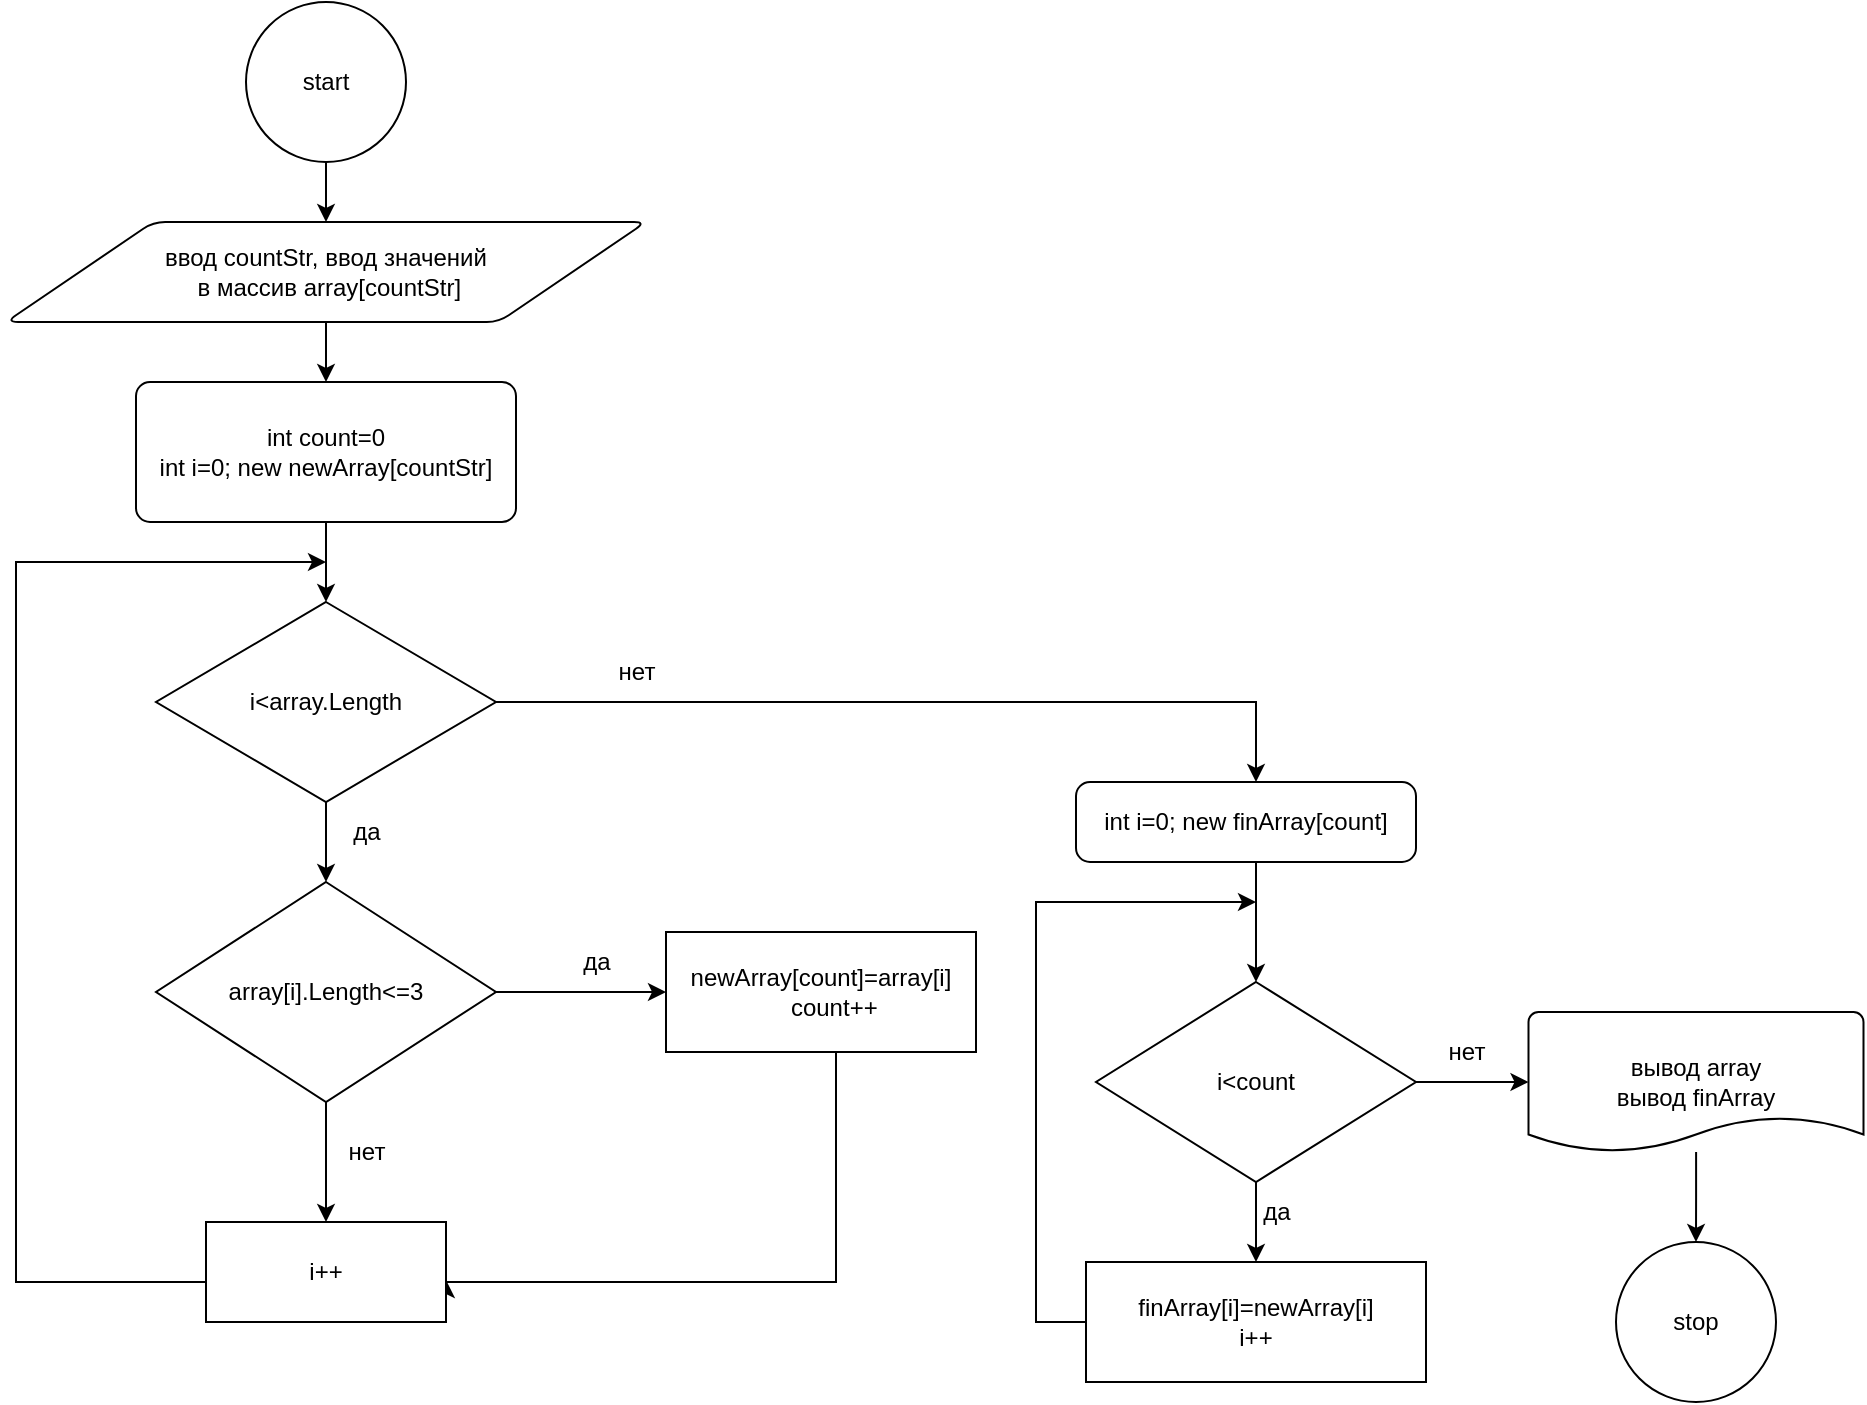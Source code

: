 <mxfile version="21.1.8" type="device">
  <diagram name="Страница 1" id="nJV3fG_oK9SSOodvqIoj">
    <mxGraphModel dx="1051" dy="538" grid="1" gridSize="10" guides="1" tooltips="1" connect="0" arrows="1" fold="1" page="1" pageScale="1" pageWidth="827" pageHeight="1169" math="0" shadow="0">
      <root>
        <mxCell id="0" />
        <mxCell id="1" parent="0" />
        <mxCell id="yLib2ikT-VHmUTMyQRbx-6" value="" style="edgeStyle=orthogonalEdgeStyle;rounded=0;orthogonalLoop=1;jettySize=auto;html=1;" parent="1" source="yLib2ikT-VHmUTMyQRbx-1" target="yLib2ikT-VHmUTMyQRbx-3" edge="1">
          <mxGeometry relative="1" as="geometry" />
        </mxCell>
        <mxCell id="yLib2ikT-VHmUTMyQRbx-1" value="start" style="ellipse;whiteSpace=wrap;html=1;aspect=fixed;" parent="1" vertex="1">
          <mxGeometry x="155" y="10" width="80" height="80" as="geometry" />
        </mxCell>
        <mxCell id="yLib2ikT-VHmUTMyQRbx-7" value="" style="edgeStyle=orthogonalEdgeStyle;rounded=0;orthogonalLoop=1;jettySize=auto;html=1;" parent="1" source="yLib2ikT-VHmUTMyQRbx-3" target="yLib2ikT-VHmUTMyQRbx-4" edge="1">
          <mxGeometry relative="1" as="geometry" />
        </mxCell>
        <mxCell id="yLib2ikT-VHmUTMyQRbx-3" value="&lt;div&gt;ввод countStr, ввод значений&lt;/div&gt;&lt;div&gt;&amp;nbsp;в массив array[countStr]&lt;/div&gt;" style="shape=parallelogram;html=1;strokeWidth=1;perimeter=parallelogramPerimeter;whiteSpace=wrap;rounded=1;arcSize=12;size=0.23;" parent="1" vertex="1">
          <mxGeometry x="35" y="120" width="320" height="50" as="geometry" />
        </mxCell>
        <mxCell id="bQTxKDOd2AOO6AVUDDyO-2" value="" style="edgeStyle=orthogonalEdgeStyle;rounded=0;orthogonalLoop=1;jettySize=auto;html=1;" parent="1" source="yLib2ikT-VHmUTMyQRbx-4" target="k6_uojSDHCdTjrBgOMYk-1" edge="1">
          <mxGeometry relative="1" as="geometry">
            <Array as="points">
              <mxPoint x="200" y="400" />
            </Array>
          </mxGeometry>
        </mxCell>
        <mxCell id="yLib2ikT-VHmUTMyQRbx-4" value="&lt;div&gt;int count=0&lt;/div&gt;&lt;div&gt;int i=0; new newArray[countStr]&lt;br&gt;&lt;/div&gt;" style="rounded=1;whiteSpace=wrap;html=1;absoluteArcSize=1;arcSize=14;strokeWidth=1;" parent="1" vertex="1">
          <mxGeometry x="100" y="200" width="190" height="70" as="geometry" />
        </mxCell>
        <mxCell id="PBNZfOZcsa5Y-hExRusX-22" value="" style="edgeStyle=orthogonalEdgeStyle;rounded=0;orthogonalLoop=1;jettySize=auto;html=1;" edge="1" parent="1" source="k6_uojSDHCdTjrBgOMYk-5" target="bQTxKDOd2AOO6AVUDDyO-52">
          <mxGeometry relative="1" as="geometry" />
        </mxCell>
        <mxCell id="k6_uojSDHCdTjrBgOMYk-5" value="&lt;div&gt;вывод array&lt;/div&gt;&lt;div&gt;вывод finArray&lt;br&gt;&lt;/div&gt;" style="strokeWidth=1;html=1;shape=mxgraph.flowchart.document2;whiteSpace=wrap;size=0.25;" parent="1" vertex="1">
          <mxGeometry x="796.25" y="515" width="167.5" height="70" as="geometry" />
        </mxCell>
        <mxCell id="k6_uojSDHCdTjrBgOMYk-10" value="да" style="text;html=1;align=center;verticalAlign=middle;resizable=0;points=[];autosize=1;strokeColor=none;fillColor=none;" parent="1" vertex="1">
          <mxGeometry x="195" y="410" width="40" height="30" as="geometry" />
        </mxCell>
        <mxCell id="bQTxKDOd2AOO6AVUDDyO-49" value="" style="edgeStyle=orthogonalEdgeStyle;rounded=0;orthogonalLoop=1;jettySize=auto;html=1;" parent="1" source="k6_uojSDHCdTjrBgOMYk-1" edge="1">
          <mxGeometry relative="1" as="geometry">
            <mxPoint x="195" y="450" as="targetPoint" />
          </mxGeometry>
        </mxCell>
        <mxCell id="PBNZfOZcsa5Y-hExRusX-20" style="edgeStyle=orthogonalEdgeStyle;rounded=0;orthogonalLoop=1;jettySize=auto;html=1;" edge="1" parent="1" source="k6_uojSDHCdTjrBgOMYk-1">
          <mxGeometry relative="1" as="geometry">
            <mxPoint x="660" y="400" as="targetPoint" />
            <Array as="points">
              <mxPoint x="660" y="360" />
            </Array>
          </mxGeometry>
        </mxCell>
        <mxCell id="k6_uojSDHCdTjrBgOMYk-1" value="i&amp;lt;array.Length" style="strokeWidth=1;html=1;shape=mxgraph.flowchart.decision;whiteSpace=wrap;" parent="1" vertex="1">
          <mxGeometry x="110" y="310" width="170" height="100" as="geometry" />
        </mxCell>
        <mxCell id="bQTxKDOd2AOO6AVUDDyO-12" value="нет" style="text;html=1;align=center;verticalAlign=middle;resizable=0;points=[];autosize=1;strokeColor=none;fillColor=none;" parent="1" vertex="1">
          <mxGeometry x="330" y="330" width="40" height="30" as="geometry" />
        </mxCell>
        <mxCell id="bQTxKDOd2AOO6AVUDDyO-52" value="stop" style="ellipse;whiteSpace=wrap;html=1;strokeWidth=1;" parent="1" vertex="1">
          <mxGeometry x="840" y="630" width="80" height="80" as="geometry" />
        </mxCell>
        <mxCell id="0v_MR3KI8PjabMFQm1Jn-4" value="" style="edgeStyle=orthogonalEdgeStyle;rounded=0;orthogonalLoop=1;jettySize=auto;html=1;" parent="1" source="0v_MR3KI8PjabMFQm1Jn-2" target="0v_MR3KI8PjabMFQm1Jn-3" edge="1">
          <mxGeometry relative="1" as="geometry" />
        </mxCell>
        <mxCell id="PBNZfOZcsa5Y-hExRusX-5" value="" style="edgeStyle=orthogonalEdgeStyle;rounded=0;orthogonalLoop=1;jettySize=auto;html=1;" edge="1" parent="1" source="0v_MR3KI8PjabMFQm1Jn-2" target="0v_MR3KI8PjabMFQm1Jn-14">
          <mxGeometry relative="1" as="geometry" />
        </mxCell>
        <mxCell id="0v_MR3KI8PjabMFQm1Jn-2" value="array[i].Length&amp;lt;=3" style="rhombus;whiteSpace=wrap;html=1;" parent="1" vertex="1">
          <mxGeometry x="110" y="450" width="170" height="110" as="geometry" />
        </mxCell>
        <mxCell id="0v_MR3KI8PjabMFQm1Jn-20" style="edgeStyle=orthogonalEdgeStyle;rounded=0;orthogonalLoop=1;jettySize=auto;html=1;entryX=1;entryY=0.58;entryDx=0;entryDy=0;entryPerimeter=0;" parent="1" source="0v_MR3KI8PjabMFQm1Jn-3" target="0v_MR3KI8PjabMFQm1Jn-14" edge="1">
          <mxGeometry relative="1" as="geometry">
            <mxPoint x="270" y="650" as="targetPoint" />
            <Array as="points">
              <mxPoint x="450" y="650" />
            </Array>
          </mxGeometry>
        </mxCell>
        <mxCell id="0v_MR3KI8PjabMFQm1Jn-3" value="newArray[count]=array[i]&lt;br&gt;&amp;nbsp;&amp;nbsp;&amp;nbsp; count++" style="whiteSpace=wrap;html=1;" parent="1" vertex="1">
          <mxGeometry x="365" y="475" width="155" height="60" as="geometry" />
        </mxCell>
        <mxCell id="0v_MR3KI8PjabMFQm1Jn-5" value="да" style="text;html=1;align=center;verticalAlign=middle;resizable=0;points=[];autosize=1;strokeColor=none;fillColor=none;" parent="1" vertex="1">
          <mxGeometry x="310" y="475" width="40" height="30" as="geometry" />
        </mxCell>
        <mxCell id="0v_MR3KI8PjabMFQm1Jn-9" value="нет" style="text;html=1;align=center;verticalAlign=middle;resizable=0;points=[];autosize=1;strokeColor=none;fillColor=none;" parent="1" vertex="1">
          <mxGeometry x="195" y="570" width="40" height="30" as="geometry" />
        </mxCell>
        <mxCell id="0v_MR3KI8PjabMFQm1Jn-19" style="edgeStyle=orthogonalEdgeStyle;rounded=0;orthogonalLoop=1;jettySize=auto;html=1;" parent="1" source="0v_MR3KI8PjabMFQm1Jn-14" edge="1">
          <mxGeometry relative="1" as="geometry">
            <mxPoint x="195" y="290" as="targetPoint" />
            <Array as="points">
              <mxPoint x="40" y="650" />
              <mxPoint x="40" y="290" />
            </Array>
          </mxGeometry>
        </mxCell>
        <mxCell id="0v_MR3KI8PjabMFQm1Jn-14" value="i++" style="whiteSpace=wrap;html=1;" parent="1" vertex="1">
          <mxGeometry x="135" y="620" width="120" height="50" as="geometry" />
        </mxCell>
        <mxCell id="PBNZfOZcsa5Y-hExRusX-12" value="" style="edgeStyle=orthogonalEdgeStyle;rounded=0;orthogonalLoop=1;jettySize=auto;html=1;" edge="1" parent="1" source="PBNZfOZcsa5Y-hExRusX-7" target="PBNZfOZcsa5Y-hExRusX-11">
          <mxGeometry relative="1" as="geometry">
            <Array as="points">
              <mxPoint x="660" y="450" />
              <mxPoint x="660" y="450" />
            </Array>
          </mxGeometry>
        </mxCell>
        <mxCell id="PBNZfOZcsa5Y-hExRusX-7" value="&lt;div&gt;int i=0; new finArray[count]&lt;br&gt;&lt;/div&gt;" style="rounded=1;whiteSpace=wrap;html=1;absoluteArcSize=1;arcSize=14;strokeWidth=1;" vertex="1" parent="1">
          <mxGeometry x="570" y="400" width="170" height="40" as="geometry" />
        </mxCell>
        <mxCell id="PBNZfOZcsa5Y-hExRusX-14" value="" style="edgeStyle=orthogonalEdgeStyle;rounded=0;orthogonalLoop=1;jettySize=auto;html=1;" edge="1" parent="1" source="PBNZfOZcsa5Y-hExRusX-11" target="PBNZfOZcsa5Y-hExRusX-13">
          <mxGeometry relative="1" as="geometry" />
        </mxCell>
        <mxCell id="PBNZfOZcsa5Y-hExRusX-23" value="" style="edgeStyle=orthogonalEdgeStyle;rounded=0;orthogonalLoop=1;jettySize=auto;html=1;" edge="1" parent="1" source="PBNZfOZcsa5Y-hExRusX-11" target="k6_uojSDHCdTjrBgOMYk-5">
          <mxGeometry relative="1" as="geometry" />
        </mxCell>
        <mxCell id="PBNZfOZcsa5Y-hExRusX-11" value="i&amp;lt;count" style="strokeWidth=1;html=1;shape=mxgraph.flowchart.decision;whiteSpace=wrap;" vertex="1" parent="1">
          <mxGeometry x="580" y="500" width="160" height="100" as="geometry" />
        </mxCell>
        <mxCell id="PBNZfOZcsa5Y-hExRusX-19" style="edgeStyle=orthogonalEdgeStyle;rounded=0;orthogonalLoop=1;jettySize=auto;html=1;" edge="1" parent="1" source="PBNZfOZcsa5Y-hExRusX-13">
          <mxGeometry relative="1" as="geometry">
            <mxPoint x="660" y="460" as="targetPoint" />
            <Array as="points">
              <mxPoint x="550" y="670" />
              <mxPoint x="550" y="460" />
            </Array>
          </mxGeometry>
        </mxCell>
        <mxCell id="PBNZfOZcsa5Y-hExRusX-13" value="&lt;div&gt;finArray[i]=newArray[i]&lt;/div&gt;&lt;div&gt;i++&lt;br&gt;&lt;/div&gt;" style="whiteSpace=wrap;html=1;strokeWidth=1;" vertex="1" parent="1">
          <mxGeometry x="575" y="640" width="170" height="60" as="geometry" />
        </mxCell>
        <mxCell id="PBNZfOZcsa5Y-hExRusX-16" value="да" style="text;html=1;align=center;verticalAlign=middle;resizable=0;points=[];autosize=1;strokeColor=none;fillColor=none;" vertex="1" parent="1">
          <mxGeometry x="650" y="600" width="40" height="30" as="geometry" />
        </mxCell>
        <mxCell id="PBNZfOZcsa5Y-hExRusX-24" value="нет" style="text;html=1;align=center;verticalAlign=middle;resizable=0;points=[];autosize=1;strokeColor=none;fillColor=none;" vertex="1" parent="1">
          <mxGeometry x="745" y="520" width="40" height="30" as="geometry" />
        </mxCell>
      </root>
    </mxGraphModel>
  </diagram>
</mxfile>
